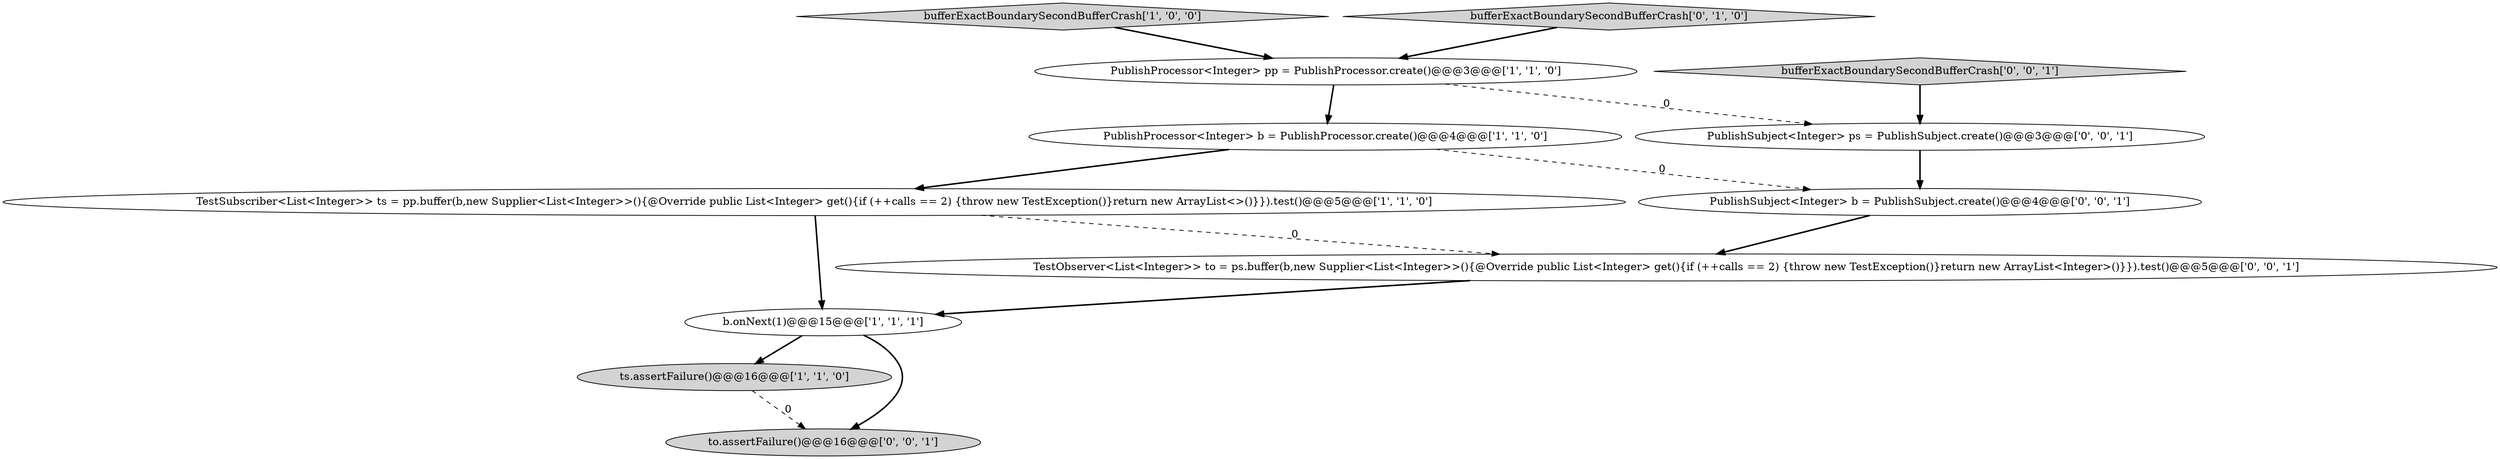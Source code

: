 digraph {
1 [style = filled, label = "PublishProcessor<Integer> b = PublishProcessor.create()@@@4@@@['1', '1', '0']", fillcolor = white, shape = ellipse image = "AAA0AAABBB1BBB"];
7 [style = filled, label = "PublishSubject<Integer> b = PublishSubject.create()@@@4@@@['0', '0', '1']", fillcolor = white, shape = ellipse image = "AAA0AAABBB3BBB"];
9 [style = filled, label = "to.assertFailure()@@@16@@@['0', '0', '1']", fillcolor = lightgray, shape = ellipse image = "AAA0AAABBB3BBB"];
3 [style = filled, label = "ts.assertFailure()@@@16@@@['1', '1', '0']", fillcolor = lightgray, shape = ellipse image = "AAA0AAABBB1BBB"];
4 [style = filled, label = "PublishProcessor<Integer> pp = PublishProcessor.create()@@@3@@@['1', '1', '0']", fillcolor = white, shape = ellipse image = "AAA0AAABBB1BBB"];
11 [style = filled, label = "TestObserver<List<Integer>> to = ps.buffer(b,new Supplier<List<Integer>>(){@Override public List<Integer> get(){if (++calls == 2) {throw new TestException()}return new ArrayList<Integer>()}}).test()@@@5@@@['0', '0', '1']", fillcolor = white, shape = ellipse image = "AAA0AAABBB3BBB"];
5 [style = filled, label = "bufferExactBoundarySecondBufferCrash['1', '0', '0']", fillcolor = lightgray, shape = diamond image = "AAA0AAABBB1BBB"];
0 [style = filled, label = "b.onNext(1)@@@15@@@['1', '1', '1']", fillcolor = white, shape = ellipse image = "AAA0AAABBB1BBB"];
6 [style = filled, label = "bufferExactBoundarySecondBufferCrash['0', '1', '0']", fillcolor = lightgray, shape = diamond image = "AAA0AAABBB2BBB"];
10 [style = filled, label = "bufferExactBoundarySecondBufferCrash['0', '0', '1']", fillcolor = lightgray, shape = diamond image = "AAA0AAABBB3BBB"];
2 [style = filled, label = "TestSubscriber<List<Integer>> ts = pp.buffer(b,new Supplier<List<Integer>>(){@Override public List<Integer> get(){if (++calls == 2) {throw new TestException()}return new ArrayList<>()}}).test()@@@5@@@['1', '1', '0']", fillcolor = white, shape = ellipse image = "AAA0AAABBB1BBB"];
8 [style = filled, label = "PublishSubject<Integer> ps = PublishSubject.create()@@@3@@@['0', '0', '1']", fillcolor = white, shape = ellipse image = "AAA0AAABBB3BBB"];
0->3 [style = bold, label=""];
2->11 [style = dashed, label="0"];
6->4 [style = bold, label=""];
1->2 [style = bold, label=""];
2->0 [style = bold, label=""];
4->1 [style = bold, label=""];
7->11 [style = bold, label=""];
11->0 [style = bold, label=""];
0->9 [style = bold, label=""];
1->7 [style = dashed, label="0"];
10->8 [style = bold, label=""];
3->9 [style = dashed, label="0"];
5->4 [style = bold, label=""];
8->7 [style = bold, label=""];
4->8 [style = dashed, label="0"];
}
